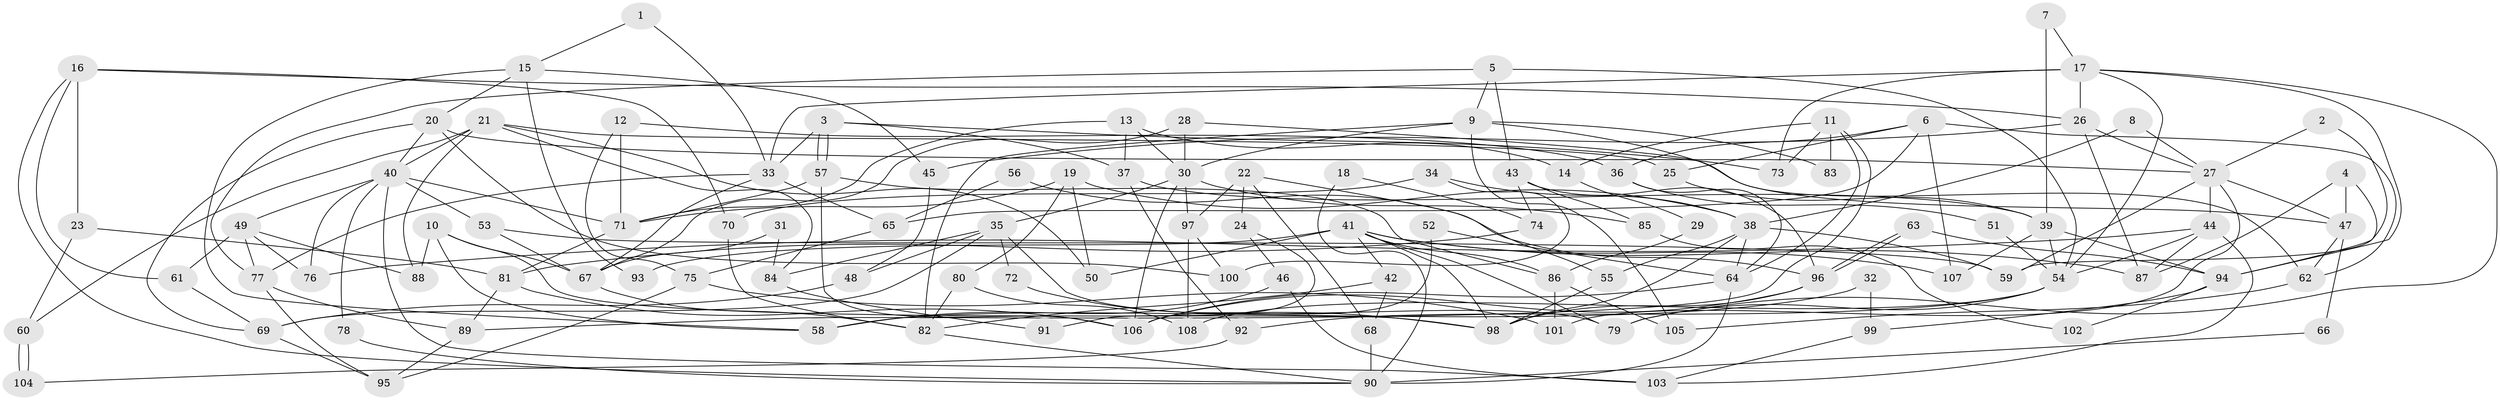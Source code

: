 // coarse degree distribution, {6: 0.17142857142857143, 7: 0.08571428571428572, 3: 0.24285714285714285, 4: 0.17142857142857143, 8: 0.08571428571428572, 9: 0.02857142857142857, 5: 0.08571428571428572, 2: 0.1, 11: 0.014285714285714285, 10: 0.014285714285714285}
// Generated by graph-tools (version 1.1) at 2025/52/02/27/25 19:52:01]
// undirected, 108 vertices, 216 edges
graph export_dot {
graph [start="1"]
  node [color=gray90,style=filled];
  1;
  2;
  3;
  4;
  5;
  6;
  7;
  8;
  9;
  10;
  11;
  12;
  13;
  14;
  15;
  16;
  17;
  18;
  19;
  20;
  21;
  22;
  23;
  24;
  25;
  26;
  27;
  28;
  29;
  30;
  31;
  32;
  33;
  34;
  35;
  36;
  37;
  38;
  39;
  40;
  41;
  42;
  43;
  44;
  45;
  46;
  47;
  48;
  49;
  50;
  51;
  52;
  53;
  54;
  55;
  56;
  57;
  58;
  59;
  60;
  61;
  62;
  63;
  64;
  65;
  66;
  67;
  68;
  69;
  70;
  71;
  72;
  73;
  74;
  75;
  76;
  77;
  78;
  79;
  80;
  81;
  82;
  83;
  84;
  85;
  86;
  87;
  88;
  89;
  90;
  91;
  92;
  93;
  94;
  95;
  96;
  97;
  98;
  99;
  100;
  101;
  102;
  103;
  104;
  105;
  106;
  107;
  108;
  1 -- 33;
  1 -- 15;
  2 -- 59;
  2 -- 27;
  3 -- 37;
  3 -- 57;
  3 -- 57;
  3 -- 33;
  3 -- 73;
  4 -- 94;
  4 -- 87;
  4 -- 47;
  5 -- 54;
  5 -- 77;
  5 -- 9;
  5 -- 43;
  6 -- 62;
  6 -- 25;
  6 -- 36;
  6 -- 65;
  6 -- 107;
  7 -- 39;
  7 -- 17;
  8 -- 38;
  8 -- 27;
  9 -- 62;
  9 -- 30;
  9 -- 82;
  9 -- 83;
  9 -- 105;
  10 -- 67;
  10 -- 98;
  10 -- 58;
  10 -- 88;
  11 -- 89;
  11 -- 73;
  11 -- 14;
  11 -- 64;
  11 -- 83;
  12 -- 75;
  12 -- 36;
  12 -- 71;
  13 -- 71;
  13 -- 30;
  13 -- 14;
  13 -- 37;
  14 -- 29;
  15 -- 45;
  15 -- 20;
  15 -- 58;
  15 -- 93;
  16 -- 90;
  16 -- 23;
  16 -- 26;
  16 -- 61;
  16 -- 70;
  17 -- 33;
  17 -- 26;
  17 -- 54;
  17 -- 73;
  17 -- 79;
  17 -- 94;
  18 -- 90;
  18 -- 74;
  19 -- 80;
  19 -- 50;
  19 -- 38;
  19 -- 71;
  20 -- 69;
  20 -- 40;
  20 -- 27;
  20 -- 100;
  21 -- 88;
  21 -- 40;
  21 -- 25;
  21 -- 50;
  21 -- 60;
  21 -- 84;
  22 -- 97;
  22 -- 55;
  22 -- 24;
  22 -- 68;
  23 -- 60;
  23 -- 81;
  24 -- 46;
  24 -- 91;
  25 -- 39;
  26 -- 27;
  26 -- 45;
  26 -- 87;
  27 -- 47;
  27 -- 44;
  27 -- 59;
  27 -- 101;
  28 -- 30;
  28 -- 67;
  28 -- 47;
  29 -- 86;
  30 -- 106;
  30 -- 35;
  30 -- 85;
  30 -- 97;
  31 -- 67;
  31 -- 84;
  32 -- 99;
  32 -- 58;
  33 -- 67;
  33 -- 65;
  33 -- 77;
  34 -- 38;
  34 -- 70;
  34 -- 100;
  35 -- 79;
  35 -- 48;
  35 -- 69;
  35 -- 72;
  35 -- 84;
  36 -- 64;
  36 -- 51;
  37 -- 39;
  37 -- 92;
  38 -- 98;
  38 -- 55;
  38 -- 59;
  38 -- 64;
  39 -- 54;
  39 -- 107;
  39 -- 94;
  40 -- 71;
  40 -- 76;
  40 -- 49;
  40 -- 53;
  40 -- 78;
  40 -- 103;
  41 -- 86;
  41 -- 87;
  41 -- 42;
  41 -- 50;
  41 -- 79;
  41 -- 93;
  41 -- 98;
  41 -- 107;
  42 -- 68;
  42 -- 82;
  43 -- 96;
  43 -- 74;
  43 -- 85;
  44 -- 54;
  44 -- 76;
  44 -- 87;
  44 -- 103;
  45 -- 48;
  46 -- 103;
  46 -- 58;
  47 -- 62;
  47 -- 66;
  48 -- 69;
  49 -- 61;
  49 -- 76;
  49 -- 77;
  49 -- 88;
  51 -- 54;
  52 -- 64;
  52 -- 106;
  53 -- 59;
  53 -- 67;
  54 -- 79;
  54 -- 92;
  54 -- 108;
  55 -- 98;
  56 -- 65;
  56 -- 96;
  57 -- 71;
  57 -- 86;
  57 -- 106;
  60 -- 104;
  60 -- 104;
  61 -- 69;
  62 -- 105;
  63 -- 96;
  63 -- 96;
  63 -- 94;
  64 -- 90;
  64 -- 106;
  65 -- 75;
  66 -- 90;
  67 -- 82;
  68 -- 90;
  69 -- 95;
  70 -- 82;
  71 -- 81;
  72 -- 98;
  74 -- 81;
  75 -- 95;
  75 -- 101;
  77 -- 89;
  77 -- 95;
  78 -- 90;
  80 -- 108;
  80 -- 82;
  81 -- 106;
  81 -- 89;
  82 -- 90;
  84 -- 91;
  85 -- 102;
  86 -- 101;
  86 -- 105;
  89 -- 95;
  92 -- 104;
  94 -- 99;
  94 -- 102;
  96 -- 106;
  96 -- 98;
  97 -- 100;
  97 -- 108;
  99 -- 103;
}
